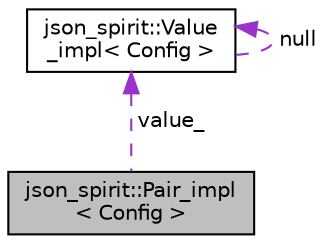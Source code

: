 digraph "json_spirit::Pair_impl&lt; Config &gt;"
{
 // LATEX_PDF_SIZE
  edge [fontname="Helvetica",fontsize="10",labelfontname="Helvetica",labelfontsize="10"];
  node [fontname="Helvetica",fontsize="10",shape=record];
  Node1 [label="json_spirit::Pair_impl\l\< Config \>",height=0.2,width=0.4,color="black", fillcolor="grey75", style="filled", fontcolor="black",tooltip=" "];
  Node2 -> Node1 [dir="back",color="darkorchid3",fontsize="10",style="dashed",label=" value_" ];
  Node2 [label="json_spirit::Value\l_impl\< Config \>",height=0.2,width=0.4,color="black", fillcolor="white", style="filled",URL="$classjson__spirit_1_1_value__impl.html",tooltip=" "];
  Node2 -> Node2 [dir="back",color="darkorchid3",fontsize="10",style="dashed",label=" null" ];
}
